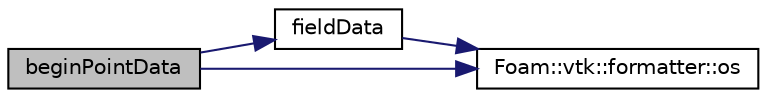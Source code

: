 digraph "beginPointData"
{
  bgcolor="transparent";
  edge [fontname="Helvetica",fontsize="10",labelfontname="Helvetica",labelfontsize="10"];
  node [fontname="Helvetica",fontsize="10",shape=record];
  rankdir="LR";
  Node1 [label="beginPointData",height=0.2,width=0.4,color="black", fillcolor="grey75", style="filled" fontcolor="black"];
  Node1 -> Node2 [color="midnightblue",fontsize="10",style="solid",fontname="Helvetica"];
  Node2 [label="fieldData",height=0.2,width=0.4,color="black",URL="$namespaceFoam_1_1vtk_1_1legacy.html#a63a724b17ce49dc7f3a5099e6659adf2",tooltip="Emit &quot;FIELD FieldData &lt;n&gt;&quot;. "];
  Node2 -> Node3 [color="midnightblue",fontsize="10",style="solid",fontname="Helvetica"];
  Node3 [label="Foam::vtk::formatter::os",height=0.2,width=0.4,color="black",URL="$classFoam_1_1vtk_1_1formatter.html#a47122b4f9c56faee7d9bf4c0da7ff758",tooltip="Access to the underlying output stream. "];
  Node1 -> Node3 [color="midnightblue",fontsize="10",style="solid",fontname="Helvetica"];
}

